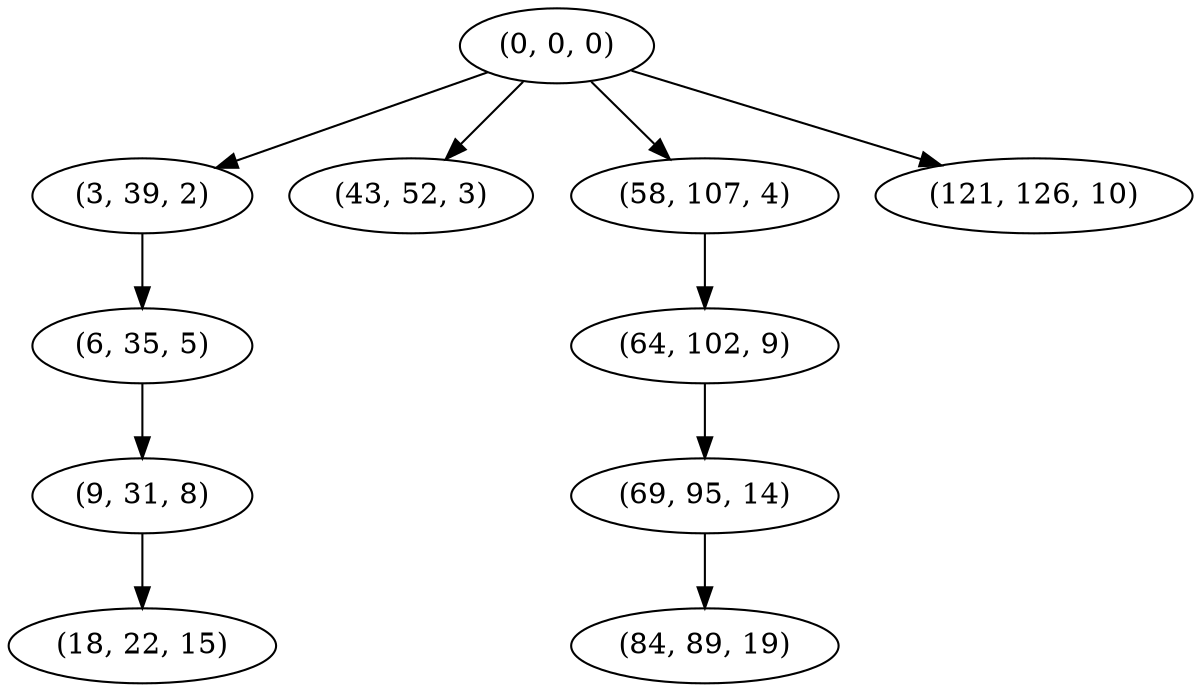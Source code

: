 digraph tree {
    "(0, 0, 0)";
    "(3, 39, 2)";
    "(6, 35, 5)";
    "(9, 31, 8)";
    "(18, 22, 15)";
    "(43, 52, 3)";
    "(58, 107, 4)";
    "(64, 102, 9)";
    "(69, 95, 14)";
    "(84, 89, 19)";
    "(121, 126, 10)";
    "(0, 0, 0)" -> "(3, 39, 2)";
    "(0, 0, 0)" -> "(43, 52, 3)";
    "(0, 0, 0)" -> "(58, 107, 4)";
    "(0, 0, 0)" -> "(121, 126, 10)";
    "(3, 39, 2)" -> "(6, 35, 5)";
    "(6, 35, 5)" -> "(9, 31, 8)";
    "(9, 31, 8)" -> "(18, 22, 15)";
    "(58, 107, 4)" -> "(64, 102, 9)";
    "(64, 102, 9)" -> "(69, 95, 14)";
    "(69, 95, 14)" -> "(84, 89, 19)";
}

